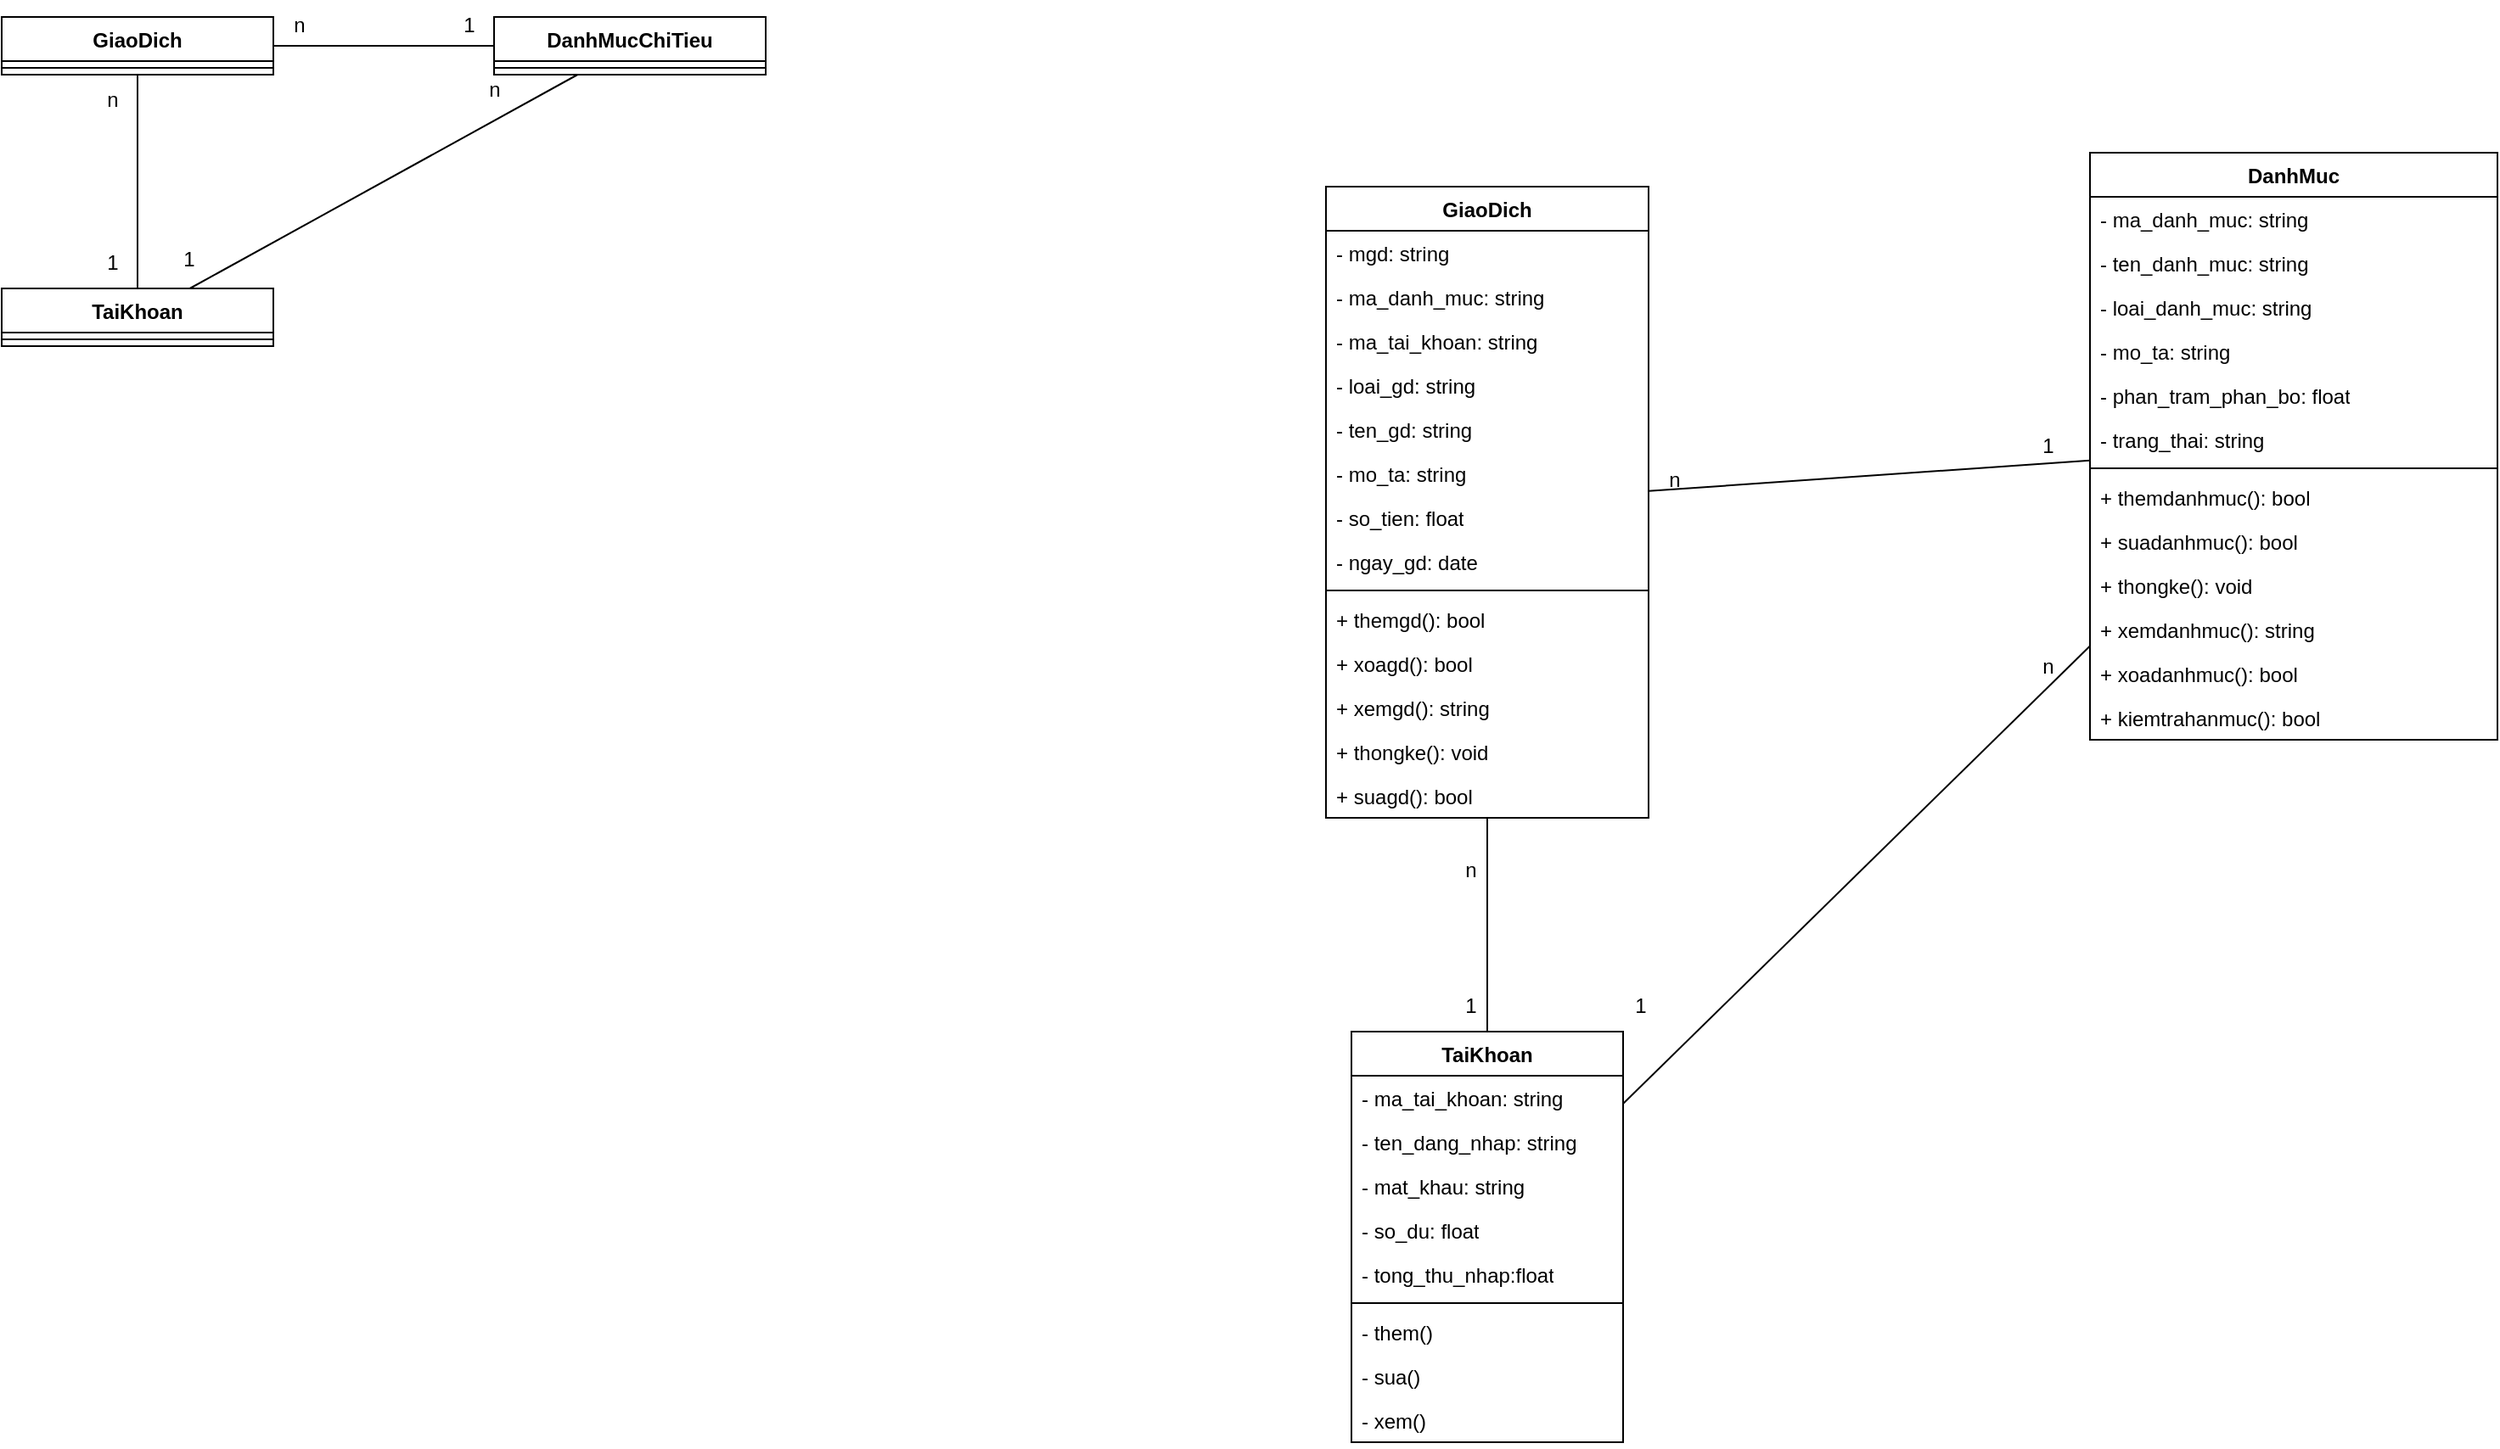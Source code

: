 <mxfile version="26.1.1">
  <diagram name="Page-1" id="j3x9xUhL0cNgf8u2Gdfp">
    <mxGraphModel dx="1567" dy="606" grid="1" gridSize="10" guides="1" tooltips="1" connect="1" arrows="1" fold="1" page="1" pageScale="1" pageWidth="850" pageHeight="1100" math="0" shadow="0">
      <root>
        <mxCell id="0" />
        <mxCell id="1" parent="0" />
        <mxCell id="YdEeC9AdQF0rcREv8JUe-7" value="GiaoDich" style="swimlane;fontStyle=1;align=center;verticalAlign=top;childLayout=stackLayout;horizontal=1;startSize=26;horizontalStack=0;resizeParent=1;resizeParentMax=0;resizeLast=0;collapsible=1;marginBottom=0;whiteSpace=wrap;html=1;" parent="1" vertex="1">
          <mxGeometry x="120" y="130" width="160" height="34" as="geometry" />
        </mxCell>
        <mxCell id="YdEeC9AdQF0rcREv8JUe-9" value="" style="line;strokeWidth=1;fillColor=none;align=left;verticalAlign=middle;spacingTop=-1;spacingLeft=3;spacingRight=3;rotatable=0;labelPosition=right;points=[];portConstraint=eastwest;strokeColor=inherit;" parent="YdEeC9AdQF0rcREv8JUe-7" vertex="1">
          <mxGeometry y="26" width="160" height="8" as="geometry" />
        </mxCell>
        <mxCell id="YdEeC9AdQF0rcREv8JUe-11" value="DanhMucChiTieu" style="swimlane;fontStyle=1;align=center;verticalAlign=top;childLayout=stackLayout;horizontal=1;startSize=26;horizontalStack=0;resizeParent=1;resizeParentMax=0;resizeLast=0;collapsible=1;marginBottom=0;whiteSpace=wrap;html=1;" parent="1" vertex="1">
          <mxGeometry x="410" y="130" width="160" height="34" as="geometry" />
        </mxCell>
        <mxCell id="YdEeC9AdQF0rcREv8JUe-12" value="" style="line;strokeWidth=1;fillColor=none;align=left;verticalAlign=middle;spacingTop=-1;spacingLeft=3;spacingRight=3;rotatable=0;labelPosition=right;points=[];portConstraint=eastwest;strokeColor=inherit;" parent="YdEeC9AdQF0rcREv8JUe-11" vertex="1">
          <mxGeometry y="26" width="160" height="8" as="geometry" />
        </mxCell>
        <mxCell id="YdEeC9AdQF0rcREv8JUe-13" value="TaiKhoan" style="swimlane;fontStyle=1;align=center;verticalAlign=top;childLayout=stackLayout;horizontal=1;startSize=26;horizontalStack=0;resizeParent=1;resizeParentMax=0;resizeLast=0;collapsible=1;marginBottom=0;whiteSpace=wrap;html=1;" parent="1" vertex="1">
          <mxGeometry x="120" y="290" width="160" height="34" as="geometry" />
        </mxCell>
        <mxCell id="YdEeC9AdQF0rcREv8JUe-14" value="" style="line;strokeWidth=1;fillColor=none;align=left;verticalAlign=middle;spacingTop=-1;spacingLeft=3;spacingRight=3;rotatable=0;labelPosition=right;points=[];portConstraint=eastwest;strokeColor=inherit;" parent="YdEeC9AdQF0rcREv8JUe-13" vertex="1">
          <mxGeometry y="26" width="160" height="8" as="geometry" />
        </mxCell>
        <mxCell id="YdEeC9AdQF0rcREv8JUe-22" value="" style="endArrow=none;html=1;rounded=0;" parent="1" source="YdEeC9AdQF0rcREv8JUe-13" target="YdEeC9AdQF0rcREv8JUe-7" edge="1">
          <mxGeometry width="50" height="50" relative="1" as="geometry">
            <mxPoint x="400" y="280" as="sourcePoint" />
            <mxPoint x="450" y="230" as="targetPoint" />
          </mxGeometry>
        </mxCell>
        <mxCell id="YdEeC9AdQF0rcREv8JUe-23" value="" style="endArrow=none;html=1;rounded=0;" parent="1" source="YdEeC9AdQF0rcREv8JUe-13" target="YdEeC9AdQF0rcREv8JUe-11" edge="1">
          <mxGeometry width="50" height="50" relative="1" as="geometry">
            <mxPoint x="210" y="300" as="sourcePoint" />
            <mxPoint x="210" y="174" as="targetPoint" />
          </mxGeometry>
        </mxCell>
        <mxCell id="YdEeC9AdQF0rcREv8JUe-24" value="" style="endArrow=none;html=1;rounded=0;" parent="1" source="YdEeC9AdQF0rcREv8JUe-7" target="YdEeC9AdQF0rcREv8JUe-11" edge="1">
          <mxGeometry width="50" height="50" relative="1" as="geometry">
            <mxPoint x="241" y="300" as="sourcePoint" />
            <mxPoint x="469" y="174" as="targetPoint" />
          </mxGeometry>
        </mxCell>
        <mxCell id="YdEeC9AdQF0rcREv8JUe-26" value="n" style="text;html=1;align=center;verticalAlign=middle;resizable=0;points=[];autosize=1;strokeColor=none;fillColor=none;" parent="1" vertex="1">
          <mxGeometry x="170" y="164" width="30" height="30" as="geometry" />
        </mxCell>
        <mxCell id="YdEeC9AdQF0rcREv8JUe-27" value="1" style="text;html=1;align=center;verticalAlign=middle;resizable=0;points=[];autosize=1;strokeColor=none;fillColor=none;" parent="1" vertex="1">
          <mxGeometry x="170" y="260" width="30" height="30" as="geometry" />
        </mxCell>
        <mxCell id="YdEeC9AdQF0rcREv8JUe-28" value="n" style="text;html=1;align=center;verticalAlign=middle;resizable=0;points=[];autosize=1;strokeColor=none;fillColor=none;" parent="1" vertex="1">
          <mxGeometry x="280" y="120" width="30" height="30" as="geometry" />
        </mxCell>
        <mxCell id="YdEeC9AdQF0rcREv8JUe-29" value="1" style="text;html=1;align=center;verticalAlign=middle;resizable=0;points=[];autosize=1;strokeColor=none;fillColor=none;" parent="1" vertex="1">
          <mxGeometry x="380" y="120" width="30" height="30" as="geometry" />
        </mxCell>
        <mxCell id="YdEeC9AdQF0rcREv8JUe-30" value="1" style="text;html=1;align=center;verticalAlign=middle;resizable=0;points=[];autosize=1;strokeColor=none;fillColor=none;" parent="1" vertex="1">
          <mxGeometry x="215" y="258" width="30" height="30" as="geometry" />
        </mxCell>
        <mxCell id="YdEeC9AdQF0rcREv8JUe-31" value="n" style="text;html=1;align=center;verticalAlign=middle;resizable=0;points=[];autosize=1;strokeColor=none;fillColor=none;" parent="1" vertex="1">
          <mxGeometry x="395" y="158" width="30" height="30" as="geometry" />
        </mxCell>
        <mxCell id="YdEeC9AdQF0rcREv8JUe-34" value="GiaoDich" style="swimlane;fontStyle=1;align=center;verticalAlign=top;childLayout=stackLayout;horizontal=1;startSize=26;horizontalStack=0;resizeParent=1;resizeParentMax=0;resizeLast=0;collapsible=1;marginBottom=0;whiteSpace=wrap;html=1;" parent="1" vertex="1">
          <mxGeometry x="900" y="230" width="190" height="372" as="geometry" />
        </mxCell>
        <mxCell id="YdEeC9AdQF0rcREv8JUe-53" value="- mgd: string" style="text;strokeColor=none;fillColor=none;align=left;verticalAlign=top;spacingLeft=4;spacingRight=4;overflow=hidden;rotatable=0;points=[[0,0.5],[1,0.5]];portConstraint=eastwest;whiteSpace=wrap;html=1;" parent="YdEeC9AdQF0rcREv8JUe-34" vertex="1">
          <mxGeometry y="26" width="190" height="26" as="geometry" />
        </mxCell>
        <mxCell id="YdEeC9AdQF0rcREv8JUe-54" value="- ma_danh_muc: string" style="text;strokeColor=none;fillColor=none;align=left;verticalAlign=top;spacingLeft=4;spacingRight=4;overflow=hidden;rotatable=0;points=[[0,0.5],[1,0.5]];portConstraint=eastwest;whiteSpace=wrap;html=1;" parent="YdEeC9AdQF0rcREv8JUe-34" vertex="1">
          <mxGeometry y="52" width="190" height="26" as="geometry" />
        </mxCell>
        <mxCell id="YdEeC9AdQF0rcREv8JUe-56" value="- ma_tai_khoan: string" style="text;strokeColor=none;fillColor=none;align=left;verticalAlign=top;spacingLeft=4;spacingRight=4;overflow=hidden;rotatable=0;points=[[0,0.5],[1,0.5]];portConstraint=eastwest;whiteSpace=wrap;html=1;" parent="YdEeC9AdQF0rcREv8JUe-34" vertex="1">
          <mxGeometry y="78" width="190" height="26" as="geometry" />
        </mxCell>
        <mxCell id="YdEeC9AdQF0rcREv8JUe-55" value="- loai_gd: string" style="text;strokeColor=none;fillColor=none;align=left;verticalAlign=top;spacingLeft=4;spacingRight=4;overflow=hidden;rotatable=0;points=[[0,0.5],[1,0.5]];portConstraint=eastwest;whiteSpace=wrap;html=1;" parent="YdEeC9AdQF0rcREv8JUe-34" vertex="1">
          <mxGeometry y="104" width="190" height="26" as="geometry" />
        </mxCell>
        <mxCell id="YdEeC9AdQF0rcREv8JUe-58" value="- ten_gd: string" style="text;strokeColor=none;fillColor=none;align=left;verticalAlign=top;spacingLeft=4;spacingRight=4;overflow=hidden;rotatable=0;points=[[0,0.5],[1,0.5]];portConstraint=eastwest;whiteSpace=wrap;html=1;" parent="YdEeC9AdQF0rcREv8JUe-34" vertex="1">
          <mxGeometry y="130" width="190" height="26" as="geometry" />
        </mxCell>
        <mxCell id="YdEeC9AdQF0rcREv8JUe-59" value="- mo_ta: string" style="text;strokeColor=none;fillColor=none;align=left;verticalAlign=top;spacingLeft=4;spacingRight=4;overflow=hidden;rotatable=0;points=[[0,0.5],[1,0.5]];portConstraint=eastwest;whiteSpace=wrap;html=1;" parent="YdEeC9AdQF0rcREv8JUe-34" vertex="1">
          <mxGeometry y="156" width="190" height="26" as="geometry" />
        </mxCell>
        <mxCell id="YdEeC9AdQF0rcREv8JUe-60" value="- so_tien: float" style="text;strokeColor=none;fillColor=none;align=left;verticalAlign=top;spacingLeft=4;spacingRight=4;overflow=hidden;rotatable=0;points=[[0,0.5],[1,0.5]];portConstraint=eastwest;whiteSpace=wrap;html=1;" parent="YdEeC9AdQF0rcREv8JUe-34" vertex="1">
          <mxGeometry y="182" width="190" height="26" as="geometry" />
        </mxCell>
        <mxCell id="YdEeC9AdQF0rcREv8JUe-61" value="- ngay_gd: date" style="text;strokeColor=none;fillColor=none;align=left;verticalAlign=top;spacingLeft=4;spacingRight=4;overflow=hidden;rotatable=0;points=[[0,0.5],[1,0.5]];portConstraint=eastwest;whiteSpace=wrap;html=1;" parent="YdEeC9AdQF0rcREv8JUe-34" vertex="1">
          <mxGeometry y="208" width="190" height="26" as="geometry" />
        </mxCell>
        <mxCell id="YdEeC9AdQF0rcREv8JUe-35" value="" style="line;strokeWidth=1;fillColor=none;align=left;verticalAlign=middle;spacingTop=-1;spacingLeft=3;spacingRight=3;rotatable=0;labelPosition=right;points=[];portConstraint=eastwest;strokeColor=inherit;" parent="YdEeC9AdQF0rcREv8JUe-34" vertex="1">
          <mxGeometry y="234" width="190" height="8" as="geometry" />
        </mxCell>
        <mxCell id="YdEeC9AdQF0rcREv8JUe-70" value="+ themgd(): bool" style="text;strokeColor=none;fillColor=none;align=left;verticalAlign=top;spacingLeft=4;spacingRight=4;overflow=hidden;rotatable=0;points=[[0,0.5],[1,0.5]];portConstraint=eastwest;whiteSpace=wrap;html=1;" parent="YdEeC9AdQF0rcREv8JUe-34" vertex="1">
          <mxGeometry y="242" width="190" height="26" as="geometry" />
        </mxCell>
        <mxCell id="YdEeC9AdQF0rcREv8JUe-71" value="+ xoagd(): bool" style="text;strokeColor=none;fillColor=none;align=left;verticalAlign=top;spacingLeft=4;spacingRight=4;overflow=hidden;rotatable=0;points=[[0,0.5],[1,0.5]];portConstraint=eastwest;whiteSpace=wrap;html=1;" parent="YdEeC9AdQF0rcREv8JUe-34" vertex="1">
          <mxGeometry y="268" width="190" height="26" as="geometry" />
        </mxCell>
        <mxCell id="YdEeC9AdQF0rcREv8JUe-72" value="+ xemgd(): string" style="text;strokeColor=none;fillColor=none;align=left;verticalAlign=top;spacingLeft=4;spacingRight=4;overflow=hidden;rotatable=0;points=[[0,0.5],[1,0.5]];portConstraint=eastwest;whiteSpace=wrap;html=1;" parent="YdEeC9AdQF0rcREv8JUe-34" vertex="1">
          <mxGeometry y="294" width="190" height="26" as="geometry" />
        </mxCell>
        <mxCell id="YdEeC9AdQF0rcREv8JUe-73" value="+ thongke(): void" style="text;strokeColor=none;fillColor=none;align=left;verticalAlign=top;spacingLeft=4;spacingRight=4;overflow=hidden;rotatable=0;points=[[0,0.5],[1,0.5]];portConstraint=eastwest;whiteSpace=wrap;html=1;" parent="YdEeC9AdQF0rcREv8JUe-34" vertex="1">
          <mxGeometry y="320" width="190" height="26" as="geometry" />
        </mxCell>
        <mxCell id="YdEeC9AdQF0rcREv8JUe-74" value="+ suagd(): bool" style="text;strokeColor=none;fillColor=none;align=left;verticalAlign=top;spacingLeft=4;spacingRight=4;overflow=hidden;rotatable=0;points=[[0,0.5],[1,0.5]];portConstraint=eastwest;whiteSpace=wrap;html=1;" parent="YdEeC9AdQF0rcREv8JUe-34" vertex="1">
          <mxGeometry y="346" width="190" height="26" as="geometry" />
        </mxCell>
        <mxCell id="YdEeC9AdQF0rcREv8JUe-36" value="DanhMuc" style="swimlane;fontStyle=1;align=center;verticalAlign=top;childLayout=stackLayout;horizontal=1;startSize=26;horizontalStack=0;resizeParent=1;resizeParentMax=0;resizeLast=0;collapsible=1;marginBottom=0;whiteSpace=wrap;html=1;" parent="1" vertex="1">
          <mxGeometry x="1350" y="210" width="240" height="346" as="geometry" />
        </mxCell>
        <mxCell id="YdEeC9AdQF0rcREv8JUe-62" value="- ma_danh_muc: string" style="text;strokeColor=none;fillColor=none;align=left;verticalAlign=top;spacingLeft=4;spacingRight=4;overflow=hidden;rotatable=0;points=[[0,0.5],[1,0.5]];portConstraint=eastwest;whiteSpace=wrap;html=1;" parent="YdEeC9AdQF0rcREv8JUe-36" vertex="1">
          <mxGeometry y="26" width="240" height="26" as="geometry" />
        </mxCell>
        <mxCell id="YdEeC9AdQF0rcREv8JUe-63" value="- ten_danh_muc: string" style="text;strokeColor=none;fillColor=none;align=left;verticalAlign=top;spacingLeft=4;spacingRight=4;overflow=hidden;rotatable=0;points=[[0,0.5],[1,0.5]];portConstraint=eastwest;whiteSpace=wrap;html=1;" parent="YdEeC9AdQF0rcREv8JUe-36" vertex="1">
          <mxGeometry y="52" width="240" height="26" as="geometry" />
        </mxCell>
        <mxCell id="YdEeC9AdQF0rcREv8JUe-64" value="- loai_danh_muc: string" style="text;strokeColor=none;fillColor=none;align=left;verticalAlign=top;spacingLeft=4;spacingRight=4;overflow=hidden;rotatable=0;points=[[0,0.5],[1,0.5]];portConstraint=eastwest;whiteSpace=wrap;html=1;" parent="YdEeC9AdQF0rcREv8JUe-36" vertex="1">
          <mxGeometry y="78" width="240" height="26" as="geometry" />
        </mxCell>
        <mxCell id="YdEeC9AdQF0rcREv8JUe-65" value="- mo_ta: string" style="text;strokeColor=none;fillColor=none;align=left;verticalAlign=top;spacingLeft=4;spacingRight=4;overflow=hidden;rotatable=0;points=[[0,0.5],[1,0.5]];portConstraint=eastwest;whiteSpace=wrap;html=1;" parent="YdEeC9AdQF0rcREv8JUe-36" vertex="1">
          <mxGeometry y="104" width="240" height="26" as="geometry" />
        </mxCell>
        <mxCell id="YdEeC9AdQF0rcREv8JUe-66" value="- phan_tram_phan_bo: float" style="text;strokeColor=none;fillColor=none;align=left;verticalAlign=top;spacingLeft=4;spacingRight=4;overflow=hidden;rotatable=0;points=[[0,0.5],[1,0.5]];portConstraint=eastwest;whiteSpace=wrap;html=1;" parent="YdEeC9AdQF0rcREv8JUe-36" vertex="1">
          <mxGeometry y="130" width="240" height="26" as="geometry" />
        </mxCell>
        <mxCell id="kpw0sngwwmBVIiCKdzz6-2" value="- trang_thai: string" style="text;strokeColor=none;fillColor=none;align=left;verticalAlign=top;spacingLeft=4;spacingRight=4;overflow=hidden;rotatable=0;points=[[0,0.5],[1,0.5]];portConstraint=eastwest;whiteSpace=wrap;html=1;" vertex="1" parent="YdEeC9AdQF0rcREv8JUe-36">
          <mxGeometry y="156" width="240" height="26" as="geometry" />
        </mxCell>
        <mxCell id="YdEeC9AdQF0rcREv8JUe-37" value="" style="line;strokeWidth=1;fillColor=none;align=left;verticalAlign=middle;spacingTop=-1;spacingLeft=3;spacingRight=3;rotatable=0;labelPosition=right;points=[];portConstraint=eastwest;strokeColor=inherit;" parent="YdEeC9AdQF0rcREv8JUe-36" vertex="1">
          <mxGeometry y="182" width="240" height="8" as="geometry" />
        </mxCell>
        <mxCell id="YdEeC9AdQF0rcREv8JUe-75" value="+ themdanhmuc(): bool" style="text;strokeColor=none;fillColor=none;align=left;verticalAlign=top;spacingLeft=4;spacingRight=4;overflow=hidden;rotatable=0;points=[[0,0.5],[1,0.5]];portConstraint=eastwest;whiteSpace=wrap;html=1;" parent="YdEeC9AdQF0rcREv8JUe-36" vertex="1">
          <mxGeometry y="190" width="240" height="26" as="geometry" />
        </mxCell>
        <mxCell id="YdEeC9AdQF0rcREv8JUe-79" value="+ suadanhmuc(): bool" style="text;strokeColor=none;fillColor=none;align=left;verticalAlign=top;spacingLeft=4;spacingRight=4;overflow=hidden;rotatable=0;points=[[0,0.5],[1,0.5]];portConstraint=eastwest;whiteSpace=wrap;html=1;" parent="YdEeC9AdQF0rcREv8JUe-36" vertex="1">
          <mxGeometry y="216" width="240" height="26" as="geometry" />
        </mxCell>
        <mxCell id="YdEeC9AdQF0rcREv8JUe-78" value="+ thongke(): void" style="text;strokeColor=none;fillColor=none;align=left;verticalAlign=top;spacingLeft=4;spacingRight=4;overflow=hidden;rotatable=0;points=[[0,0.5],[1,0.5]];portConstraint=eastwest;whiteSpace=wrap;html=1;" parent="YdEeC9AdQF0rcREv8JUe-36" vertex="1">
          <mxGeometry y="242" width="240" height="26" as="geometry" />
        </mxCell>
        <mxCell id="YdEeC9AdQF0rcREv8JUe-77" value="+ xemdanhmuc(): string" style="text;strokeColor=none;fillColor=none;align=left;verticalAlign=top;spacingLeft=4;spacingRight=4;overflow=hidden;rotatable=0;points=[[0,0.5],[1,0.5]];portConstraint=eastwest;whiteSpace=wrap;html=1;" parent="YdEeC9AdQF0rcREv8JUe-36" vertex="1">
          <mxGeometry y="268" width="240" height="26" as="geometry" />
        </mxCell>
        <mxCell id="YdEeC9AdQF0rcREv8JUe-76" value="+ xoadanhmuc(): bool" style="text;strokeColor=none;fillColor=none;align=left;verticalAlign=top;spacingLeft=4;spacingRight=4;overflow=hidden;rotatable=0;points=[[0,0.5],[1,0.5]];portConstraint=eastwest;whiteSpace=wrap;html=1;" parent="YdEeC9AdQF0rcREv8JUe-36" vertex="1">
          <mxGeometry y="294" width="240" height="26" as="geometry" />
        </mxCell>
        <mxCell id="YdEeC9AdQF0rcREv8JUe-80" value="+ kiemtrahanmuc(): bool" style="text;strokeColor=none;fillColor=none;align=left;verticalAlign=top;spacingLeft=4;spacingRight=4;overflow=hidden;rotatable=0;points=[[0,0.5],[1,0.5]];portConstraint=eastwest;whiteSpace=wrap;html=1;" parent="YdEeC9AdQF0rcREv8JUe-36" vertex="1">
          <mxGeometry y="320" width="240" height="26" as="geometry" />
        </mxCell>
        <mxCell id="YdEeC9AdQF0rcREv8JUe-38" value="TaiKhoan" style="swimlane;fontStyle=1;align=center;verticalAlign=top;childLayout=stackLayout;horizontal=1;startSize=26;horizontalStack=0;resizeParent=1;resizeParentMax=0;resizeLast=0;collapsible=1;marginBottom=0;whiteSpace=wrap;html=1;" parent="1" vertex="1">
          <mxGeometry x="915" y="728" width="160" height="242" as="geometry" />
        </mxCell>
        <mxCell id="YdEeC9AdQF0rcREv8JUe-57" value="- ma_tai_khoan: string" style="text;strokeColor=none;fillColor=none;align=left;verticalAlign=top;spacingLeft=4;spacingRight=4;overflow=hidden;rotatable=0;points=[[0,0.5],[1,0.5]];portConstraint=eastwest;whiteSpace=wrap;html=1;" parent="YdEeC9AdQF0rcREv8JUe-38" vertex="1">
          <mxGeometry y="26" width="160" height="26" as="geometry" />
        </mxCell>
        <mxCell id="YdEeC9AdQF0rcREv8JUe-49" value="- ten_dang_nhap: string" style="text;strokeColor=none;fillColor=none;align=left;verticalAlign=top;spacingLeft=4;spacingRight=4;overflow=hidden;rotatable=0;points=[[0,0.5],[1,0.5]];portConstraint=eastwest;whiteSpace=wrap;html=1;" parent="YdEeC9AdQF0rcREv8JUe-38" vertex="1">
          <mxGeometry y="52" width="160" height="26" as="geometry" />
        </mxCell>
        <mxCell id="YdEeC9AdQF0rcREv8JUe-50" value="- mat_khau: string" style="text;strokeColor=none;fillColor=none;align=left;verticalAlign=top;spacingLeft=4;spacingRight=4;overflow=hidden;rotatable=0;points=[[0,0.5],[1,0.5]];portConstraint=eastwest;whiteSpace=wrap;html=1;" parent="YdEeC9AdQF0rcREv8JUe-38" vertex="1">
          <mxGeometry y="78" width="160" height="26" as="geometry" />
        </mxCell>
        <mxCell id="YdEeC9AdQF0rcREv8JUe-52" value="- so_du: float" style="text;strokeColor=none;fillColor=none;align=left;verticalAlign=top;spacingLeft=4;spacingRight=4;overflow=hidden;rotatable=0;points=[[0,0.5],[1,0.5]];portConstraint=eastwest;whiteSpace=wrap;html=1;" parent="YdEeC9AdQF0rcREv8JUe-38" vertex="1">
          <mxGeometry y="104" width="160" height="26" as="geometry" />
        </mxCell>
        <mxCell id="kpw0sngwwmBVIiCKdzz6-1" value="- tong_thu_nhap:float" style="text;strokeColor=none;fillColor=none;align=left;verticalAlign=top;spacingLeft=4;spacingRight=4;overflow=hidden;rotatable=0;points=[[0,0.5],[1,0.5]];portConstraint=eastwest;whiteSpace=wrap;html=1;" vertex="1" parent="YdEeC9AdQF0rcREv8JUe-38">
          <mxGeometry y="130" width="160" height="26" as="geometry" />
        </mxCell>
        <mxCell id="YdEeC9AdQF0rcREv8JUe-39" value="" style="line;strokeWidth=1;fillColor=none;align=left;verticalAlign=middle;spacingTop=-1;spacingLeft=3;spacingRight=3;rotatable=0;labelPosition=right;points=[];portConstraint=eastwest;strokeColor=inherit;" parent="YdEeC9AdQF0rcREv8JUe-38" vertex="1">
          <mxGeometry y="156" width="160" height="8" as="geometry" />
        </mxCell>
        <mxCell id="YdEeC9AdQF0rcREv8JUe-81" value="- them()" style="text;strokeColor=none;fillColor=none;align=left;verticalAlign=top;spacingLeft=4;spacingRight=4;overflow=hidden;rotatable=0;points=[[0,0.5],[1,0.5]];portConstraint=eastwest;whiteSpace=wrap;html=1;" parent="YdEeC9AdQF0rcREv8JUe-38" vertex="1">
          <mxGeometry y="164" width="160" height="26" as="geometry" />
        </mxCell>
        <mxCell id="YdEeC9AdQF0rcREv8JUe-82" value="- sua()" style="text;strokeColor=none;fillColor=none;align=left;verticalAlign=top;spacingLeft=4;spacingRight=4;overflow=hidden;rotatable=0;points=[[0,0.5],[1,0.5]];portConstraint=eastwest;whiteSpace=wrap;html=1;" parent="YdEeC9AdQF0rcREv8JUe-38" vertex="1">
          <mxGeometry y="190" width="160" height="26" as="geometry" />
        </mxCell>
        <mxCell id="YdEeC9AdQF0rcREv8JUe-84" value="- xem()" style="text;strokeColor=none;fillColor=none;align=left;verticalAlign=top;spacingLeft=4;spacingRight=4;overflow=hidden;rotatable=0;points=[[0,0.5],[1,0.5]];portConstraint=eastwest;whiteSpace=wrap;html=1;" parent="YdEeC9AdQF0rcREv8JUe-38" vertex="1">
          <mxGeometry y="216" width="160" height="26" as="geometry" />
        </mxCell>
        <mxCell id="YdEeC9AdQF0rcREv8JUe-40" value="" style="endArrow=none;html=1;rounded=0;" parent="1" source="YdEeC9AdQF0rcREv8JUe-38" target="YdEeC9AdQF0rcREv8JUe-34" edge="1">
          <mxGeometry width="50" height="50" relative="1" as="geometry">
            <mxPoint x="1210" y="618" as="sourcePoint" />
            <mxPoint x="1260" y="568" as="targetPoint" />
          </mxGeometry>
        </mxCell>
        <mxCell id="YdEeC9AdQF0rcREv8JUe-41" value="" style="endArrow=none;html=1;rounded=0;" parent="1" source="YdEeC9AdQF0rcREv8JUe-38" target="YdEeC9AdQF0rcREv8JUe-36" edge="1">
          <mxGeometry width="50" height="50" relative="1" as="geometry">
            <mxPoint x="1020" y="638" as="sourcePoint" />
            <mxPoint x="1020" y="512" as="targetPoint" />
          </mxGeometry>
        </mxCell>
        <mxCell id="YdEeC9AdQF0rcREv8JUe-42" value="" style="endArrow=none;html=1;rounded=0;" parent="1" source="YdEeC9AdQF0rcREv8JUe-34" target="YdEeC9AdQF0rcREv8JUe-36" edge="1">
          <mxGeometry width="50" height="50" relative="1" as="geometry">
            <mxPoint x="1051" y="638" as="sourcePoint" />
            <mxPoint x="1279" y="512" as="targetPoint" />
          </mxGeometry>
        </mxCell>
        <mxCell id="YdEeC9AdQF0rcREv8JUe-43" value="n" style="text;html=1;align=center;verticalAlign=middle;resizable=0;points=[];autosize=1;strokeColor=none;fillColor=none;" parent="1" vertex="1">
          <mxGeometry x="970" y="618" width="30" height="30" as="geometry" />
        </mxCell>
        <mxCell id="YdEeC9AdQF0rcREv8JUe-44" value="1" style="text;html=1;align=center;verticalAlign=middle;resizable=0;points=[];autosize=1;strokeColor=none;fillColor=none;" parent="1" vertex="1">
          <mxGeometry x="970" y="698" width="30" height="30" as="geometry" />
        </mxCell>
        <mxCell id="YdEeC9AdQF0rcREv8JUe-45" value="n" style="text;html=1;align=center;verticalAlign=middle;resizable=0;points=[];autosize=1;strokeColor=none;fillColor=none;" parent="1" vertex="1">
          <mxGeometry x="1090" y="388" width="30" height="30" as="geometry" />
        </mxCell>
        <mxCell id="YdEeC9AdQF0rcREv8JUe-46" value="1" style="text;html=1;align=center;verticalAlign=middle;resizable=0;points=[];autosize=1;strokeColor=none;fillColor=none;" parent="1" vertex="1">
          <mxGeometry x="1310" y="368" width="30" height="30" as="geometry" />
        </mxCell>
        <mxCell id="YdEeC9AdQF0rcREv8JUe-47" value="1" style="text;html=1;align=center;verticalAlign=middle;resizable=0;points=[];autosize=1;strokeColor=none;fillColor=none;" parent="1" vertex="1">
          <mxGeometry x="1070" y="698" width="30" height="30" as="geometry" />
        </mxCell>
        <mxCell id="YdEeC9AdQF0rcREv8JUe-48" value="n" style="text;html=1;align=center;verticalAlign=middle;resizable=0;points=[];autosize=1;strokeColor=none;fillColor=none;" parent="1" vertex="1">
          <mxGeometry x="1310" y="498" width="30" height="30" as="geometry" />
        </mxCell>
      </root>
    </mxGraphModel>
  </diagram>
</mxfile>
